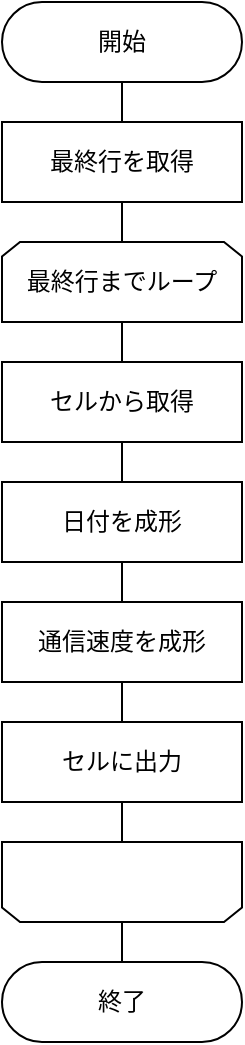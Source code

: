 <mxfile version="23.1.5" type="github">
  <diagram name="ページ1" id="aXHleUiduTxEvC2QPzo_">
    <mxGraphModel dx="983" dy="549" grid="1" gridSize="10" guides="1" tooltips="1" connect="1" arrows="1" fold="1" page="1" pageScale="1" pageWidth="827" pageHeight="1169" math="0" shadow="0">
      <root>
        <mxCell id="0" />
        <mxCell id="1" parent="0" />
        <mxCell id="hdLjvUDIKUFUrgh0DHkW-18" style="edgeStyle=orthogonalEdgeStyle;rounded=0;orthogonalLoop=1;jettySize=auto;html=1;exitX=0.5;exitY=1;exitDx=0;exitDy=0;entryX=0.5;entryY=0;entryDx=0;entryDy=0;strokeColor=default;align=center;verticalAlign=middle;fontFamily=Helvetica;fontSize=11;fontColor=default;labelBackgroundColor=default;endArrow=none;endFill=0;" edge="1" parent="1" source="hdLjvUDIKUFUrgh0DHkW-1" target="hdLjvUDIKUFUrgh0DHkW-3">
          <mxGeometry relative="1" as="geometry" />
        </mxCell>
        <mxCell id="hdLjvUDIKUFUrgh0DHkW-1" value="開始" style="rounded=1;whiteSpace=wrap;html=1;arcSize=50;" vertex="1" parent="1">
          <mxGeometry x="40" y="40" width="120" height="40" as="geometry" />
        </mxCell>
        <mxCell id="hdLjvUDIKUFUrgh0DHkW-11" style="edgeStyle=orthogonalEdgeStyle;rounded=0;orthogonalLoop=1;jettySize=auto;html=1;exitX=0.5;exitY=1;exitDx=0;exitDy=0;entryX=0.5;entryY=0;entryDx=0;entryDy=0;endArrow=none;endFill=0;" edge="1" parent="1" source="hdLjvUDIKUFUrgh0DHkW-3" target="hdLjvUDIKUFUrgh0DHkW-4">
          <mxGeometry relative="1" as="geometry" />
        </mxCell>
        <mxCell id="hdLjvUDIKUFUrgh0DHkW-3" value="最終行を取得" style="rounded=0;whiteSpace=wrap;html=1;" vertex="1" parent="1">
          <mxGeometry x="40" y="100" width="120" height="40" as="geometry" />
        </mxCell>
        <mxCell id="hdLjvUDIKUFUrgh0DHkW-12" style="edgeStyle=orthogonalEdgeStyle;rounded=0;orthogonalLoop=1;jettySize=auto;html=1;exitX=0.5;exitY=1;exitDx=0;exitDy=0;entryX=0.5;entryY=0;entryDx=0;entryDy=0;strokeColor=default;align=center;verticalAlign=middle;fontFamily=Helvetica;fontSize=11;fontColor=default;labelBackgroundColor=default;endArrow=none;endFill=0;" edge="1" parent="1" source="hdLjvUDIKUFUrgh0DHkW-4" target="hdLjvUDIKUFUrgh0DHkW-9">
          <mxGeometry relative="1" as="geometry" />
        </mxCell>
        <mxCell id="hdLjvUDIKUFUrgh0DHkW-4" value="最終行までループ" style="shape=loopLimit;whiteSpace=wrap;html=1;size=9;" vertex="1" parent="1">
          <mxGeometry x="40" y="160" width="120" height="40" as="geometry" />
        </mxCell>
        <mxCell id="hdLjvUDIKUFUrgh0DHkW-14" style="edgeStyle=orthogonalEdgeStyle;rounded=0;orthogonalLoop=1;jettySize=auto;html=1;exitX=0.5;exitY=1;exitDx=0;exitDy=0;entryX=0.5;entryY=0;entryDx=0;entryDy=0;strokeColor=default;align=center;verticalAlign=middle;fontFamily=Helvetica;fontSize=11;fontColor=default;labelBackgroundColor=default;endArrow=none;endFill=0;" edge="1" parent="1" source="hdLjvUDIKUFUrgh0DHkW-5" target="hdLjvUDIKUFUrgh0DHkW-6">
          <mxGeometry relative="1" as="geometry" />
        </mxCell>
        <mxCell id="hdLjvUDIKUFUrgh0DHkW-5" value="日付を成形" style="rounded=0;whiteSpace=wrap;html=1;" vertex="1" parent="1">
          <mxGeometry x="40" y="280" width="120" height="40" as="geometry" />
        </mxCell>
        <mxCell id="hdLjvUDIKUFUrgh0DHkW-15" style="edgeStyle=orthogonalEdgeStyle;rounded=0;orthogonalLoop=1;jettySize=auto;html=1;exitX=0.5;exitY=1;exitDx=0;exitDy=0;entryX=0.5;entryY=0;entryDx=0;entryDy=0;strokeColor=default;align=center;verticalAlign=middle;fontFamily=Helvetica;fontSize=11;fontColor=default;labelBackgroundColor=default;endArrow=none;endFill=0;" edge="1" parent="1" source="hdLjvUDIKUFUrgh0DHkW-6" target="hdLjvUDIKUFUrgh0DHkW-8">
          <mxGeometry relative="1" as="geometry" />
        </mxCell>
        <mxCell id="hdLjvUDIKUFUrgh0DHkW-6" value="通信速度を成形" style="rounded=0;whiteSpace=wrap;html=1;" vertex="1" parent="1">
          <mxGeometry x="40" y="340" width="120" height="40" as="geometry" />
        </mxCell>
        <mxCell id="hdLjvUDIKUFUrgh0DHkW-17" style="edgeStyle=orthogonalEdgeStyle;rounded=0;orthogonalLoop=1;jettySize=auto;html=1;exitX=0.5;exitY=0;exitDx=0;exitDy=0;entryX=0.5;entryY=0;entryDx=0;entryDy=0;strokeColor=default;align=center;verticalAlign=middle;fontFamily=Helvetica;fontSize=11;fontColor=default;labelBackgroundColor=default;endArrow=none;endFill=0;" edge="1" parent="1" source="hdLjvUDIKUFUrgh0DHkW-7" target="hdLjvUDIKUFUrgh0DHkW-10">
          <mxGeometry relative="1" as="geometry" />
        </mxCell>
        <mxCell id="hdLjvUDIKUFUrgh0DHkW-7" value="" style="shape=loopLimit;whiteSpace=wrap;html=1;size=9;rotation=-180;" vertex="1" parent="1">
          <mxGeometry x="40" y="460" width="120" height="40" as="geometry" />
        </mxCell>
        <mxCell id="hdLjvUDIKUFUrgh0DHkW-16" style="edgeStyle=orthogonalEdgeStyle;rounded=0;orthogonalLoop=1;jettySize=auto;html=1;exitX=0.5;exitY=1;exitDx=0;exitDy=0;entryX=0.5;entryY=1;entryDx=0;entryDy=0;strokeColor=default;align=center;verticalAlign=middle;fontFamily=Helvetica;fontSize=11;fontColor=default;labelBackgroundColor=default;endArrow=none;endFill=0;" edge="1" parent="1" source="hdLjvUDIKUFUrgh0DHkW-8" target="hdLjvUDIKUFUrgh0DHkW-7">
          <mxGeometry relative="1" as="geometry" />
        </mxCell>
        <mxCell id="hdLjvUDIKUFUrgh0DHkW-8" value="セルに出力" style="rounded=0;whiteSpace=wrap;html=1;" vertex="1" parent="1">
          <mxGeometry x="40" y="400" width="120" height="40" as="geometry" />
        </mxCell>
        <mxCell id="hdLjvUDIKUFUrgh0DHkW-13" style="edgeStyle=orthogonalEdgeStyle;rounded=0;orthogonalLoop=1;jettySize=auto;html=1;exitX=0.5;exitY=1;exitDx=0;exitDy=0;entryX=0.5;entryY=0;entryDx=0;entryDy=0;strokeColor=default;align=center;verticalAlign=middle;fontFamily=Helvetica;fontSize=11;fontColor=default;labelBackgroundColor=default;endArrow=none;endFill=0;" edge="1" parent="1" source="hdLjvUDIKUFUrgh0DHkW-9" target="hdLjvUDIKUFUrgh0DHkW-5">
          <mxGeometry relative="1" as="geometry" />
        </mxCell>
        <mxCell id="hdLjvUDIKUFUrgh0DHkW-9" value="セルから取得" style="rounded=0;whiteSpace=wrap;html=1;" vertex="1" parent="1">
          <mxGeometry x="40" y="220" width="120" height="40" as="geometry" />
        </mxCell>
        <mxCell id="hdLjvUDIKUFUrgh0DHkW-10" value="終了" style="rounded=1;whiteSpace=wrap;html=1;arcSize=50;" vertex="1" parent="1">
          <mxGeometry x="40" y="520" width="120" height="40" as="geometry" />
        </mxCell>
      </root>
    </mxGraphModel>
  </diagram>
</mxfile>
